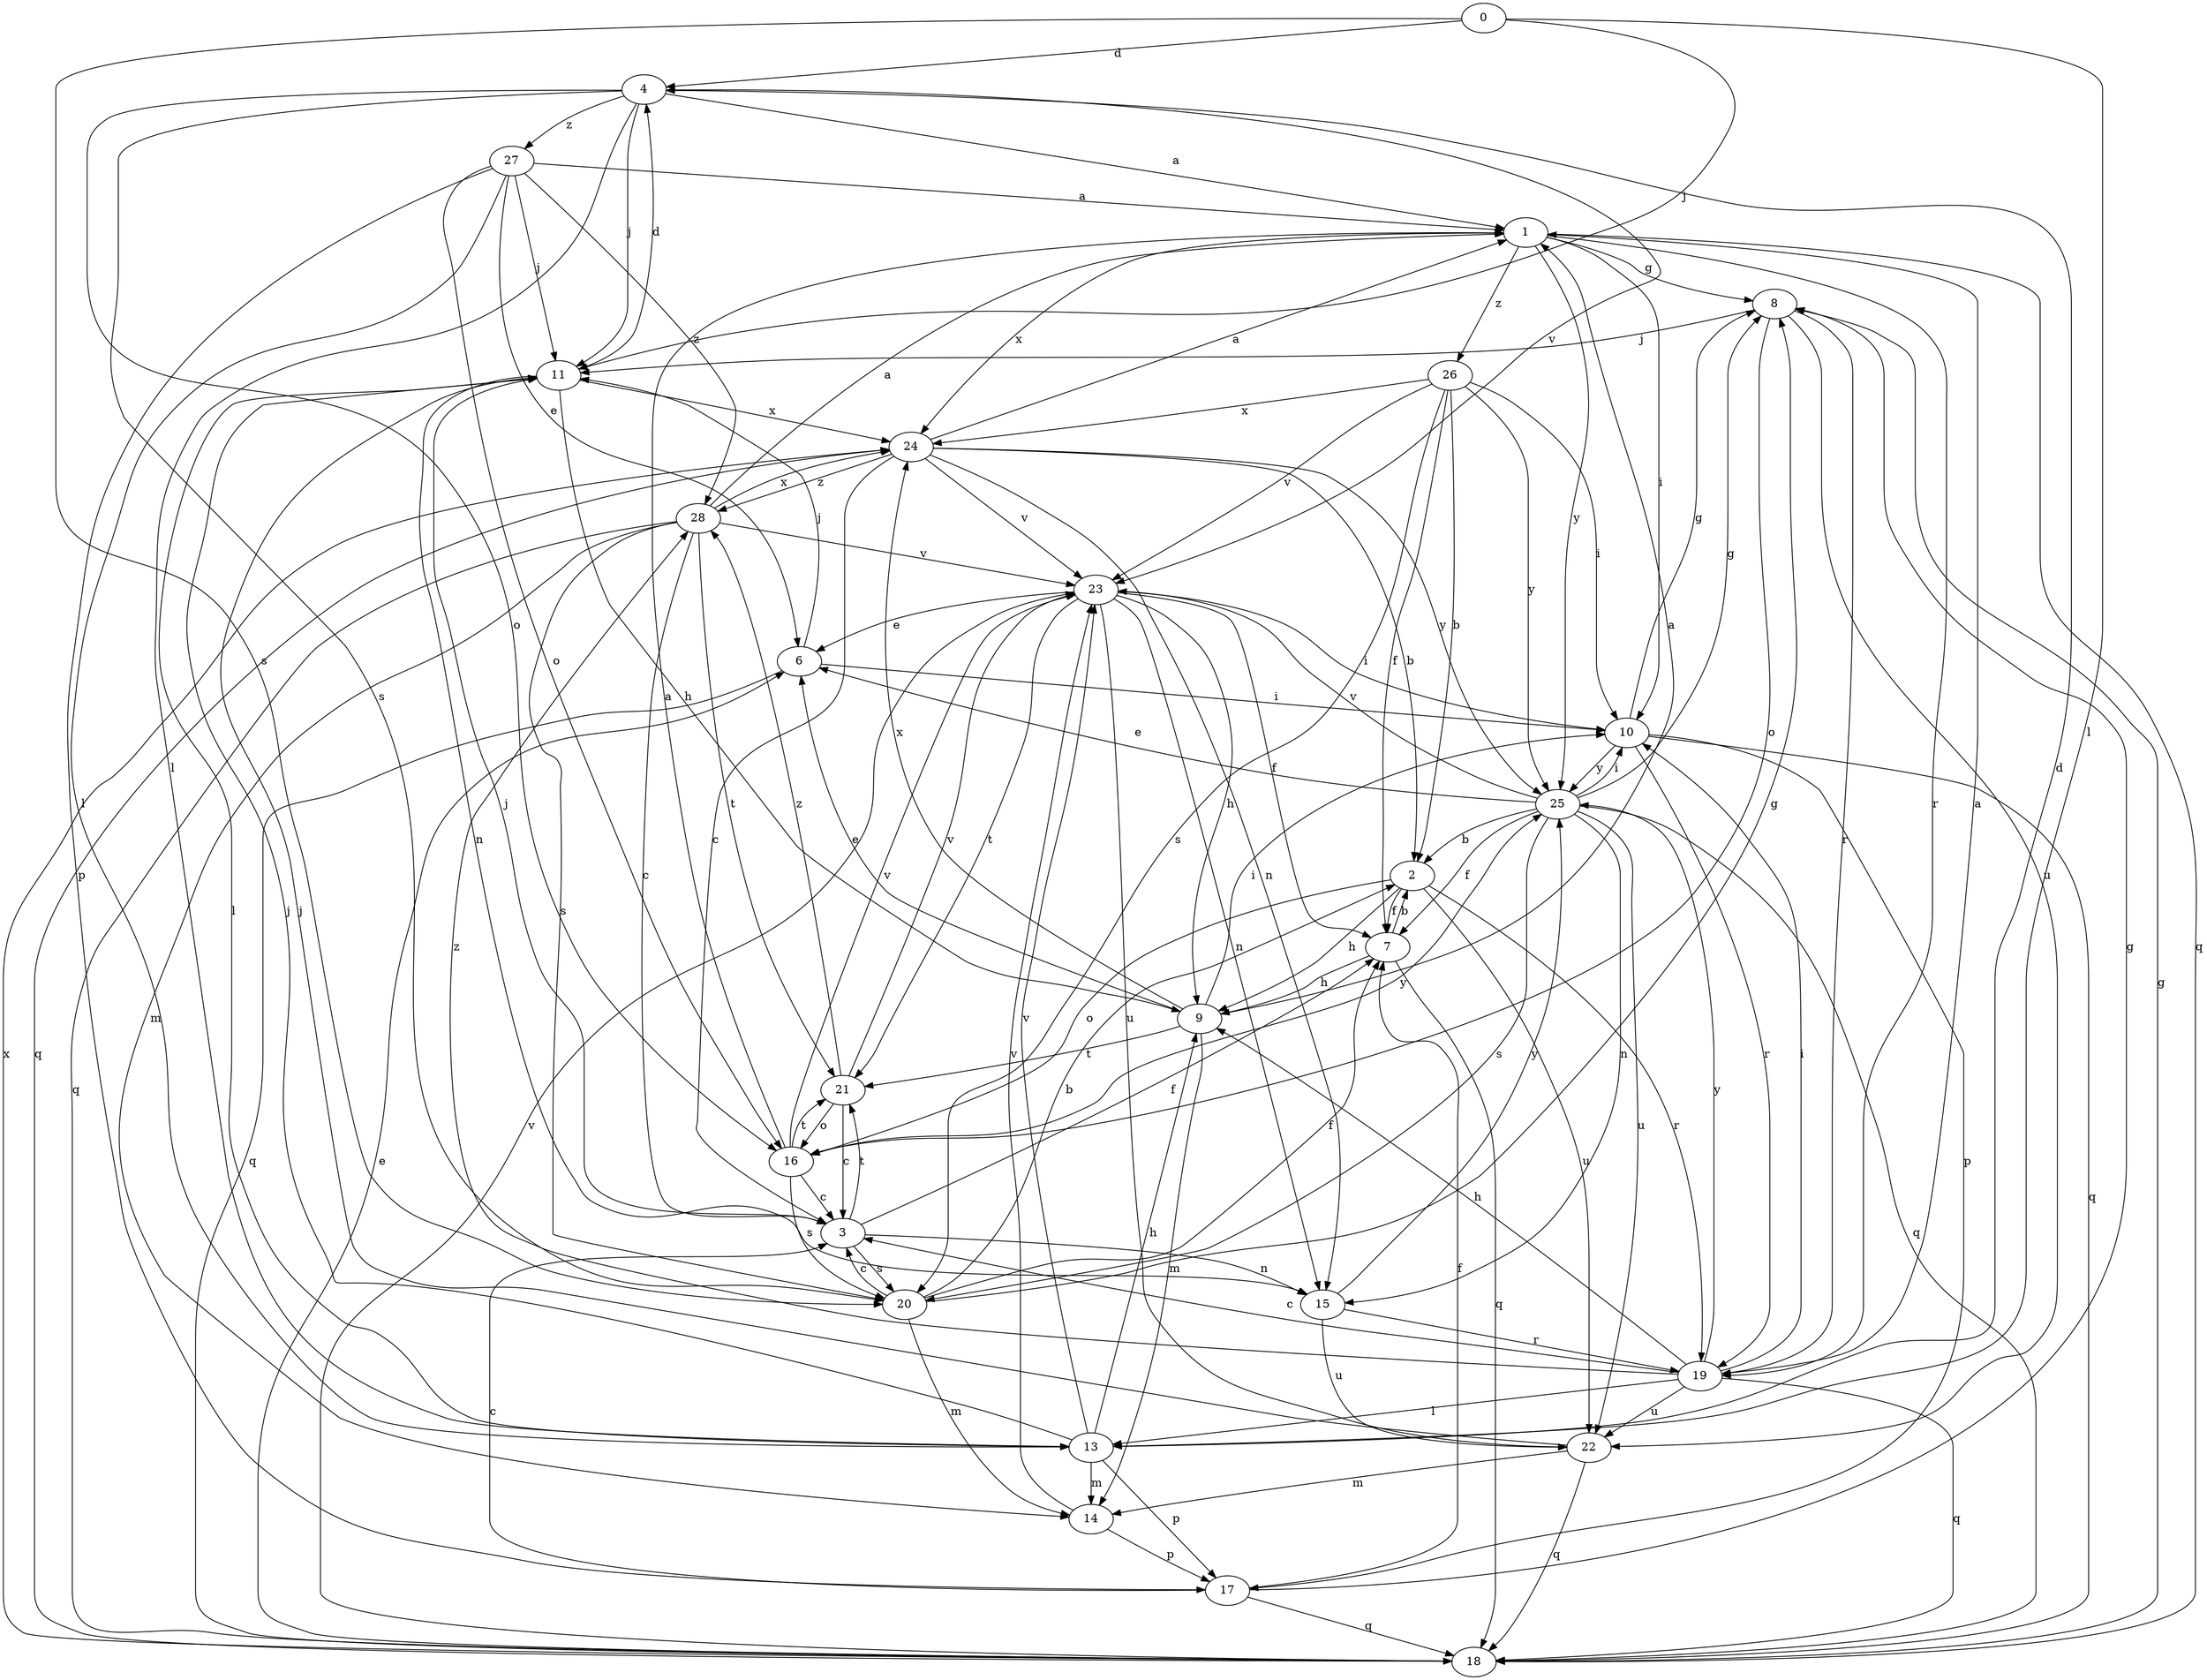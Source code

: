 strict digraph  {
0;
1;
2;
3;
4;
6;
7;
8;
9;
10;
11;
13;
14;
15;
16;
17;
18;
19;
20;
21;
22;
23;
24;
25;
26;
27;
28;
0 -> 4  [label=d];
0 -> 11  [label=j];
0 -> 13  [label=l];
0 -> 20  [label=s];
1 -> 8  [label=g];
1 -> 10  [label=i];
1 -> 18  [label=q];
1 -> 19  [label=r];
1 -> 24  [label=x];
1 -> 25  [label=y];
1 -> 26  [label=z];
2 -> 7  [label=f];
2 -> 9  [label=h];
2 -> 16  [label=o];
2 -> 19  [label=r];
2 -> 22  [label=u];
3 -> 7  [label=f];
3 -> 11  [label=j];
3 -> 15  [label=n];
3 -> 20  [label=s];
3 -> 21  [label=t];
4 -> 1  [label=a];
4 -> 11  [label=j];
4 -> 13  [label=l];
4 -> 16  [label=o];
4 -> 20  [label=s];
4 -> 23  [label=v];
4 -> 27  [label=z];
6 -> 10  [label=i];
6 -> 11  [label=j];
6 -> 18  [label=q];
7 -> 2  [label=b];
7 -> 9  [label=h];
7 -> 18  [label=q];
8 -> 11  [label=j];
8 -> 16  [label=o];
8 -> 19  [label=r];
8 -> 22  [label=u];
9 -> 1  [label=a];
9 -> 6  [label=e];
9 -> 10  [label=i];
9 -> 14  [label=m];
9 -> 21  [label=t];
9 -> 24  [label=x];
10 -> 8  [label=g];
10 -> 17  [label=p];
10 -> 18  [label=q];
10 -> 19  [label=r];
10 -> 25  [label=y];
11 -> 4  [label=d];
11 -> 9  [label=h];
11 -> 13  [label=l];
11 -> 15  [label=n];
11 -> 24  [label=x];
13 -> 4  [label=d];
13 -> 9  [label=h];
13 -> 11  [label=j];
13 -> 14  [label=m];
13 -> 17  [label=p];
13 -> 23  [label=v];
14 -> 17  [label=p];
14 -> 23  [label=v];
15 -> 19  [label=r];
15 -> 22  [label=u];
15 -> 25  [label=y];
16 -> 1  [label=a];
16 -> 3  [label=c];
16 -> 20  [label=s];
16 -> 21  [label=t];
16 -> 23  [label=v];
16 -> 25  [label=y];
17 -> 3  [label=c];
17 -> 7  [label=f];
17 -> 8  [label=g];
17 -> 18  [label=q];
18 -> 6  [label=e];
18 -> 8  [label=g];
18 -> 23  [label=v];
18 -> 24  [label=x];
19 -> 1  [label=a];
19 -> 3  [label=c];
19 -> 9  [label=h];
19 -> 10  [label=i];
19 -> 13  [label=l];
19 -> 18  [label=q];
19 -> 22  [label=u];
19 -> 25  [label=y];
19 -> 28  [label=z];
20 -> 2  [label=b];
20 -> 3  [label=c];
20 -> 7  [label=f];
20 -> 8  [label=g];
20 -> 14  [label=m];
21 -> 3  [label=c];
21 -> 16  [label=o];
21 -> 23  [label=v];
21 -> 28  [label=z];
22 -> 11  [label=j];
22 -> 14  [label=m];
22 -> 18  [label=q];
23 -> 6  [label=e];
23 -> 7  [label=f];
23 -> 9  [label=h];
23 -> 10  [label=i];
23 -> 15  [label=n];
23 -> 21  [label=t];
23 -> 22  [label=u];
24 -> 1  [label=a];
24 -> 2  [label=b];
24 -> 3  [label=c];
24 -> 15  [label=n];
24 -> 18  [label=q];
24 -> 23  [label=v];
24 -> 25  [label=y];
24 -> 28  [label=z];
25 -> 2  [label=b];
25 -> 6  [label=e];
25 -> 7  [label=f];
25 -> 8  [label=g];
25 -> 10  [label=i];
25 -> 15  [label=n];
25 -> 18  [label=q];
25 -> 20  [label=s];
25 -> 22  [label=u];
25 -> 23  [label=v];
26 -> 2  [label=b];
26 -> 7  [label=f];
26 -> 10  [label=i];
26 -> 20  [label=s];
26 -> 23  [label=v];
26 -> 24  [label=x];
26 -> 25  [label=y];
27 -> 1  [label=a];
27 -> 6  [label=e];
27 -> 11  [label=j];
27 -> 13  [label=l];
27 -> 16  [label=o];
27 -> 17  [label=p];
27 -> 28  [label=z];
28 -> 1  [label=a];
28 -> 3  [label=c];
28 -> 14  [label=m];
28 -> 18  [label=q];
28 -> 20  [label=s];
28 -> 21  [label=t];
28 -> 23  [label=v];
28 -> 24  [label=x];
}
